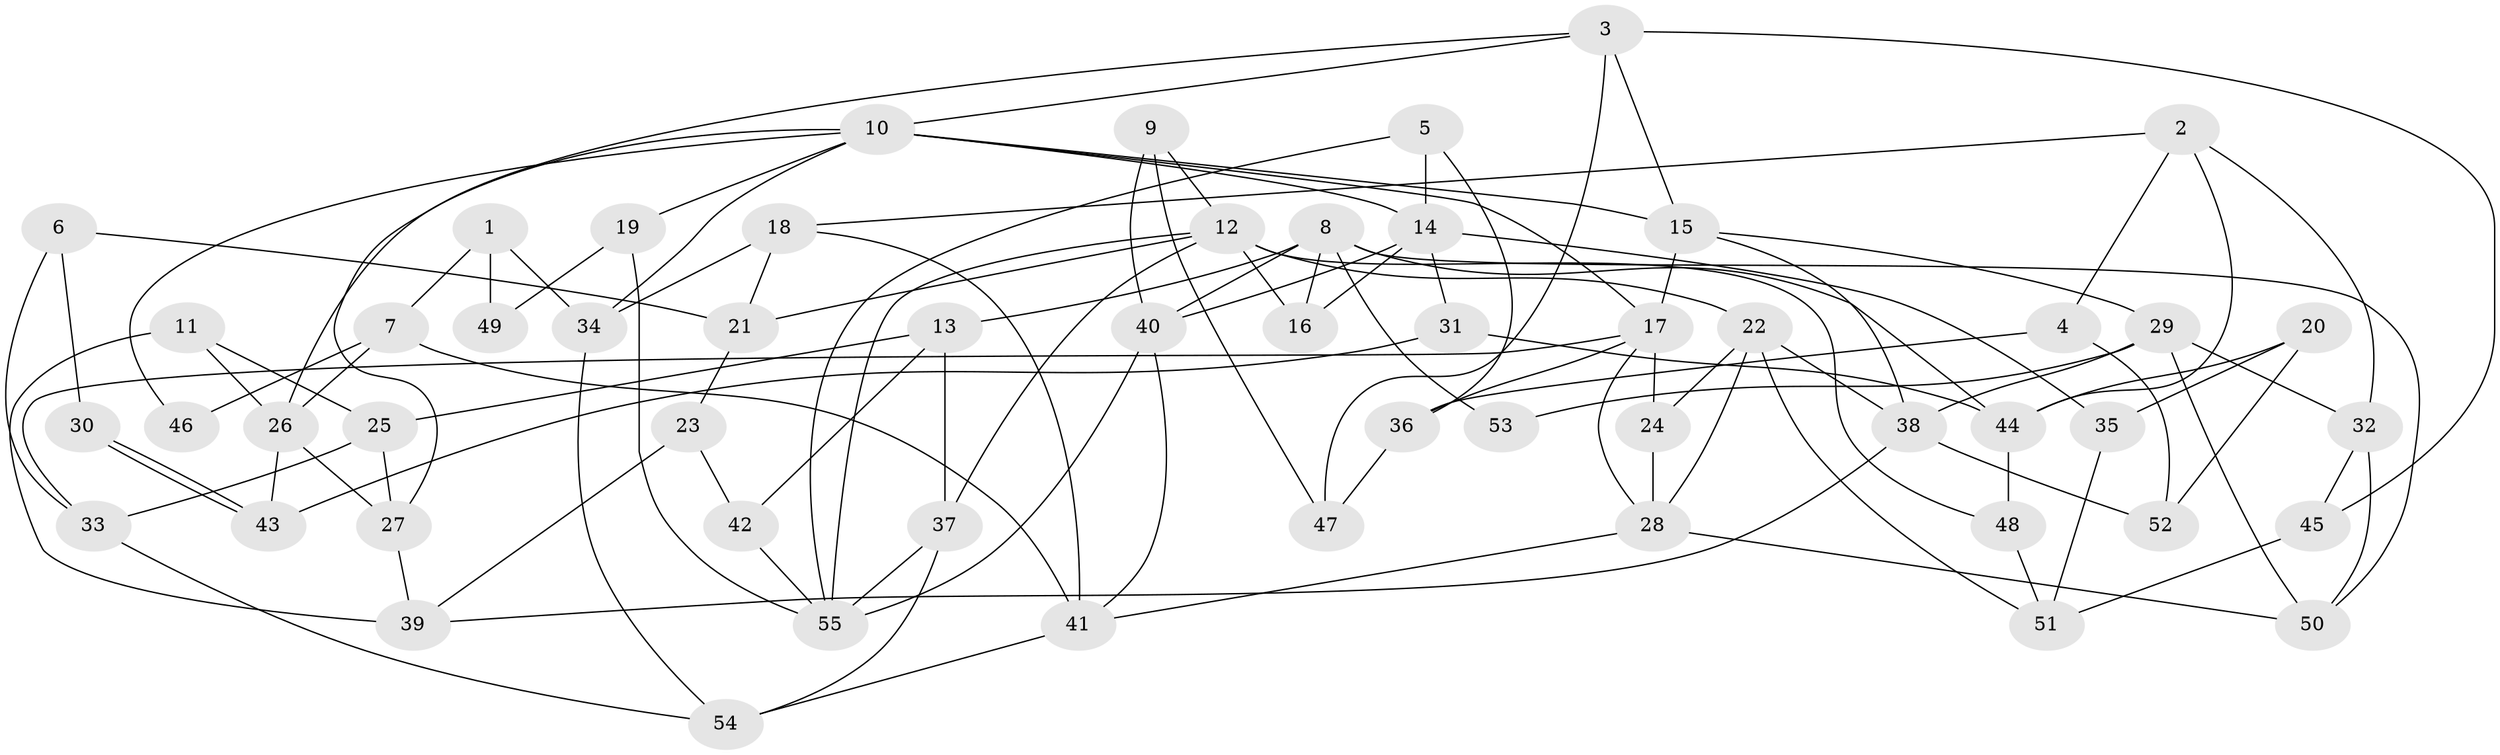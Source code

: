 // Generated by graph-tools (version 1.1) at 2025/02/03/09/25 03:02:05]
// undirected, 55 vertices, 110 edges
graph export_dot {
graph [start="1"]
  node [color=gray90,style=filled];
  1;
  2;
  3;
  4;
  5;
  6;
  7;
  8;
  9;
  10;
  11;
  12;
  13;
  14;
  15;
  16;
  17;
  18;
  19;
  20;
  21;
  22;
  23;
  24;
  25;
  26;
  27;
  28;
  29;
  30;
  31;
  32;
  33;
  34;
  35;
  36;
  37;
  38;
  39;
  40;
  41;
  42;
  43;
  44;
  45;
  46;
  47;
  48;
  49;
  50;
  51;
  52;
  53;
  54;
  55;
  1 -- 34;
  1 -- 7;
  1 -- 49;
  2 -- 18;
  2 -- 4;
  2 -- 32;
  2 -- 44;
  3 -- 10;
  3 -- 27;
  3 -- 15;
  3 -- 45;
  3 -- 47;
  4 -- 52;
  4 -- 36;
  5 -- 55;
  5 -- 36;
  5 -- 14;
  6 -- 21;
  6 -- 33;
  6 -- 30;
  7 -- 26;
  7 -- 41;
  7 -- 46;
  8 -- 50;
  8 -- 40;
  8 -- 13;
  8 -- 16;
  8 -- 44;
  8 -- 53;
  9 -- 40;
  9 -- 12;
  9 -- 47;
  10 -- 14;
  10 -- 15;
  10 -- 17;
  10 -- 19;
  10 -- 26;
  10 -- 34;
  10 -- 46;
  11 -- 25;
  11 -- 26;
  11 -- 39;
  12 -- 22;
  12 -- 16;
  12 -- 21;
  12 -- 37;
  12 -- 48;
  12 -- 55;
  13 -- 37;
  13 -- 25;
  13 -- 42;
  14 -- 31;
  14 -- 16;
  14 -- 35;
  14 -- 40;
  15 -- 17;
  15 -- 29;
  15 -- 38;
  17 -- 24;
  17 -- 28;
  17 -- 33;
  17 -- 36;
  18 -- 34;
  18 -- 21;
  18 -- 41;
  19 -- 55;
  19 -- 49;
  20 -- 35;
  20 -- 44;
  20 -- 52;
  21 -- 23;
  22 -- 38;
  22 -- 51;
  22 -- 24;
  22 -- 28;
  23 -- 39;
  23 -- 42;
  24 -- 28;
  25 -- 33;
  25 -- 27;
  26 -- 27;
  26 -- 43;
  27 -- 39;
  28 -- 41;
  28 -- 50;
  29 -- 50;
  29 -- 32;
  29 -- 38;
  29 -- 53;
  30 -- 43;
  30 -- 43;
  31 -- 44;
  31 -- 43;
  32 -- 45;
  32 -- 50;
  33 -- 54;
  34 -- 54;
  35 -- 51;
  36 -- 47;
  37 -- 55;
  37 -- 54;
  38 -- 39;
  38 -- 52;
  40 -- 41;
  40 -- 55;
  41 -- 54;
  42 -- 55;
  44 -- 48;
  45 -- 51;
  48 -- 51;
}
